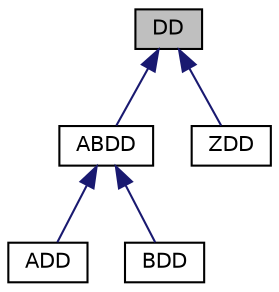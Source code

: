 digraph "DD"
{
  edge [fontname="Helvetica",fontsize="10",labelfontname="Helvetica",labelfontsize="10"];
  node [fontname="Helvetica",fontsize="10",shape=record];
  Node0 [label="DD",height=0.2,width=0.4,color="black", fillcolor="grey75", style="filled", fontcolor="black"];
  Node0 -> Node1 [dir="back",color="midnightblue",fontsize="10",style="solid",fontname="Helvetica"];
  Node1 [label="ABDD",height=0.2,width=0.4,color="black", fillcolor="white", style="filled",URL="$classABDD.html",tooltip="Class for ADDs and BDDs. "];
  Node1 -> Node2 [dir="back",color="midnightblue",fontsize="10",style="solid",fontname="Helvetica"];
  Node2 [label="ADD",height=0.2,width=0.4,color="black", fillcolor="white", style="filled",URL="$classADD.html",tooltip="Class for ADDs. "];
  Node1 -> Node3 [dir="back",color="midnightblue",fontsize="10",style="solid",fontname="Helvetica"];
  Node3 [label="BDD",height=0.2,width=0.4,color="black", fillcolor="white", style="filled",URL="$classBDD.html",tooltip="Class for BDDs. "];
  Node0 -> Node4 [dir="back",color="midnightblue",fontsize="10",style="solid",fontname="Helvetica"];
  Node4 [label="ZDD",height=0.2,width=0.4,color="black", fillcolor="white", style="filled",URL="$classZDD.html",tooltip="Class for ZDDs. "];
}
